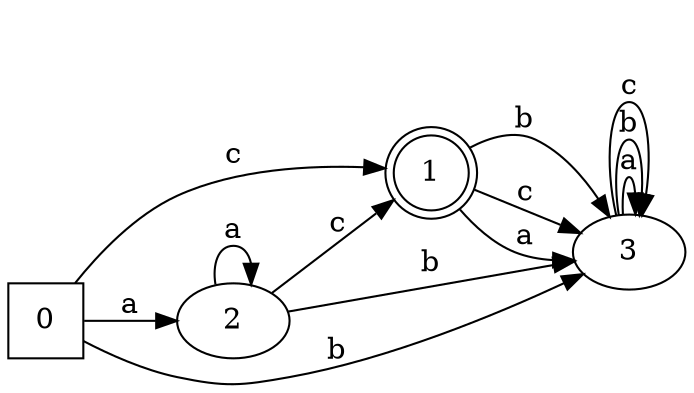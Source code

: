 digraph G {
	rankdir=LR;
	0->1[ label=c ];
	0->2[ label=a ];
	0->3[ label=b ];
	2->2[ label=a ];
	2->3[ label=b ];
	2->1[ label=c ];
	3->3[ label=a ];
	3->3[ label=b ];
	3->3[ label=c ];
	1->3[ label=b ];
	1->3[ label=c ];
	1->3[ label=a ];
	0 [ shape=square ];
	1 [ shape=doublecircle ];
	2;
	3;

}

